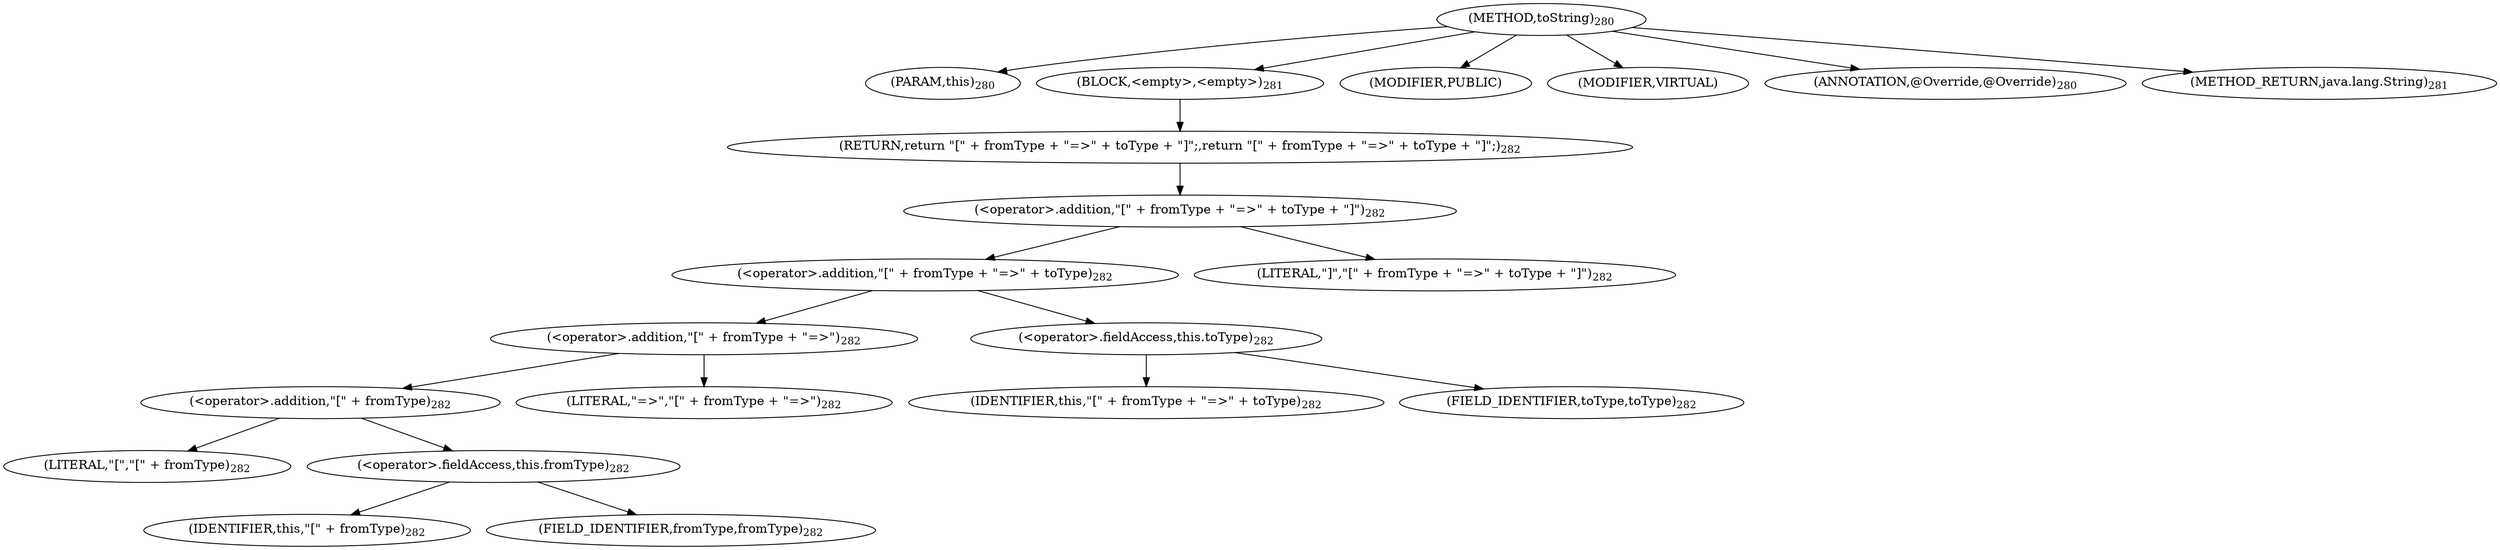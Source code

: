 digraph "toString" {  
"872" [label = <(METHOD,toString)<SUB>280</SUB>> ]
"873" [label = <(PARAM,this)<SUB>280</SUB>> ]
"874" [label = <(BLOCK,&lt;empty&gt;,&lt;empty&gt;)<SUB>281</SUB>> ]
"875" [label = <(RETURN,return &quot;[&quot; + fromType + &quot;=&gt;&quot; + toType + &quot;]&quot;;,return &quot;[&quot; + fromType + &quot;=&gt;&quot; + toType + &quot;]&quot;;)<SUB>282</SUB>> ]
"876" [label = <(&lt;operator&gt;.addition,&quot;[&quot; + fromType + &quot;=&gt;&quot; + toType + &quot;]&quot;)<SUB>282</SUB>> ]
"877" [label = <(&lt;operator&gt;.addition,&quot;[&quot; + fromType + &quot;=&gt;&quot; + toType)<SUB>282</SUB>> ]
"878" [label = <(&lt;operator&gt;.addition,&quot;[&quot; + fromType + &quot;=&gt;&quot;)<SUB>282</SUB>> ]
"879" [label = <(&lt;operator&gt;.addition,&quot;[&quot; + fromType)<SUB>282</SUB>> ]
"880" [label = <(LITERAL,&quot;[&quot;,&quot;[&quot; + fromType)<SUB>282</SUB>> ]
"881" [label = <(&lt;operator&gt;.fieldAccess,this.fromType)<SUB>282</SUB>> ]
"882" [label = <(IDENTIFIER,this,&quot;[&quot; + fromType)<SUB>282</SUB>> ]
"883" [label = <(FIELD_IDENTIFIER,fromType,fromType)<SUB>282</SUB>> ]
"884" [label = <(LITERAL,&quot;=&gt;&quot;,&quot;[&quot; + fromType + &quot;=&gt;&quot;)<SUB>282</SUB>> ]
"885" [label = <(&lt;operator&gt;.fieldAccess,this.toType)<SUB>282</SUB>> ]
"886" [label = <(IDENTIFIER,this,&quot;[&quot; + fromType + &quot;=&gt;&quot; + toType)<SUB>282</SUB>> ]
"887" [label = <(FIELD_IDENTIFIER,toType,toType)<SUB>282</SUB>> ]
"888" [label = <(LITERAL,&quot;]&quot;,&quot;[&quot; + fromType + &quot;=&gt;&quot; + toType + &quot;]&quot;)<SUB>282</SUB>> ]
"889" [label = <(MODIFIER,PUBLIC)> ]
"890" [label = <(MODIFIER,VIRTUAL)> ]
"891" [label = <(ANNOTATION,@Override,@Override)<SUB>280</SUB>> ]
"892" [label = <(METHOD_RETURN,java.lang.String)<SUB>281</SUB>> ]
  "872" -> "873" 
  "872" -> "874" 
  "872" -> "889" 
  "872" -> "890" 
  "872" -> "891" 
  "872" -> "892" 
  "874" -> "875" 
  "875" -> "876" 
  "876" -> "877" 
  "876" -> "888" 
  "877" -> "878" 
  "877" -> "885" 
  "878" -> "879" 
  "878" -> "884" 
  "879" -> "880" 
  "879" -> "881" 
  "881" -> "882" 
  "881" -> "883" 
  "885" -> "886" 
  "885" -> "887" 
}
